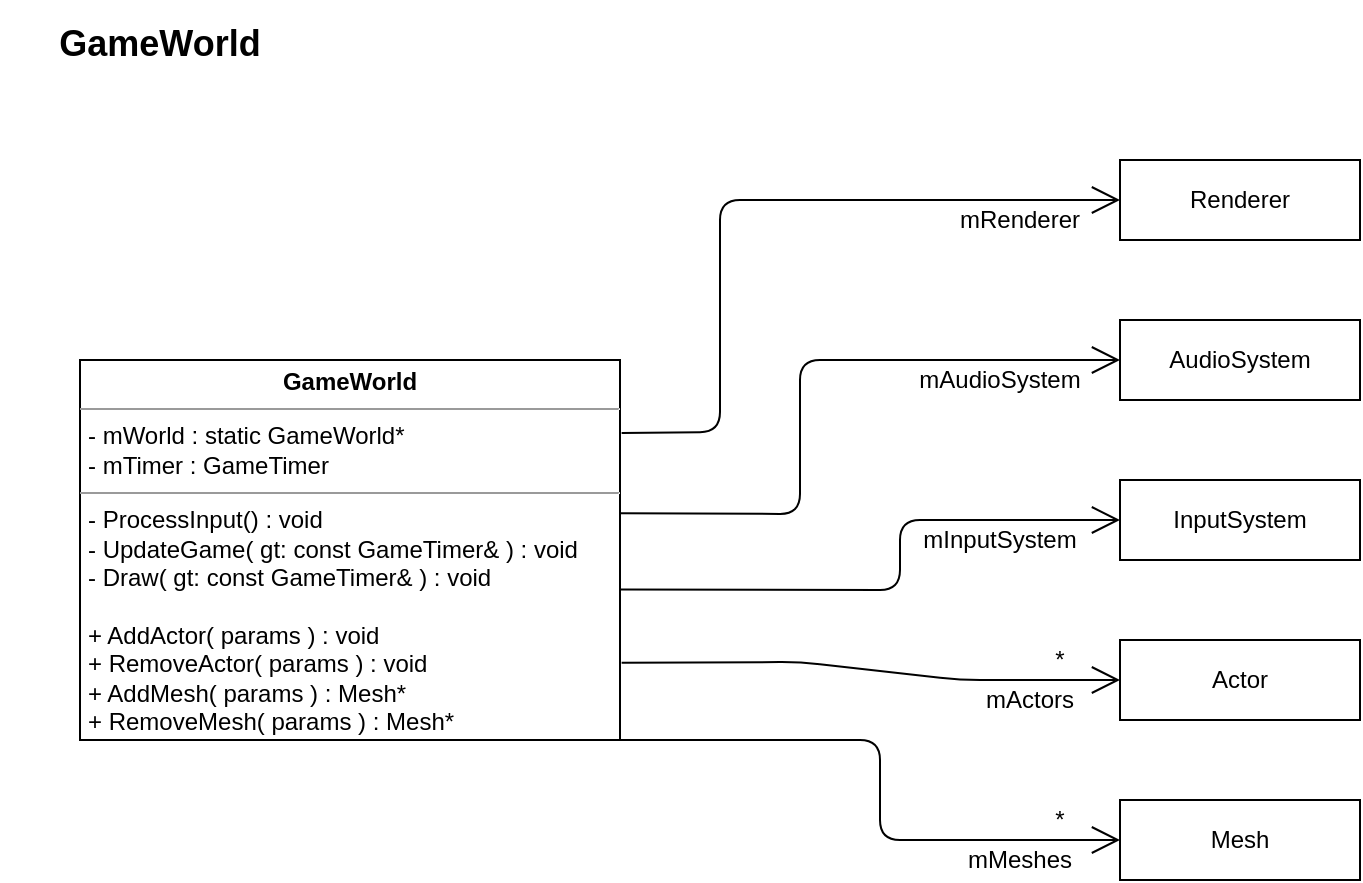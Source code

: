 <mxfile version="14.7.0" type="device" pages="5"><diagram id="CKHr4h331_640bHJNEr0" name="GameWorld"><mxGraphModel dx="780" dy="817" grid="1" gridSize="10" guides="1" tooltips="1" connect="1" arrows="1" fold="1" page="1" pageScale="1" pageWidth="850" pageHeight="1100" math="0" shadow="0"><root><mxCell id="0"/><mxCell id="1" parent="0"/><mxCell id="RrX0ySTPFKobPdN4jorK-1" value="&lt;p style=&quot;margin: 0px ; margin-top: 4px ; text-align: center&quot;&gt;&lt;b&gt;GameWorld&lt;/b&gt;&lt;/p&gt;&lt;hr size=&quot;1&quot;&gt;&lt;p style=&quot;margin: 0px ; margin-left: 4px&quot;&gt;- mWorld : static GameWorld*&lt;/p&gt;&lt;p style=&quot;margin: 0px ; margin-left: 4px&quot;&gt;- mTimer : GameTimer&lt;br&gt;&lt;/p&gt;&lt;hr size=&quot;1&quot;&gt;&lt;p style=&quot;margin: 0px ; margin-left: 4px&quot;&gt;- ProcessInput() : void&lt;/p&gt;&lt;p style=&quot;margin: 0px ; margin-left: 4px&quot;&gt;- UpdateGame( gt: const GameTimer&amp;amp; ) : void&lt;/p&gt;&lt;p style=&quot;margin: 0px ; margin-left: 4px&quot;&gt;- Draw( gt: const GameTimer&amp;amp; ) : void&lt;/p&gt;&lt;p style=&quot;margin: 0px ; margin-left: 4px&quot;&gt;&lt;br&gt;&lt;/p&gt;&lt;p style=&quot;margin: 0px ; margin-left: 4px&quot;&gt;+ AddActor( params ) : void&lt;/p&gt;&lt;p style=&quot;margin: 0px ; margin-left: 4px&quot;&gt;+ RemoveActor( params ) : void&lt;/p&gt;&lt;p style=&quot;margin: 0px ; margin-left: 4px&quot;&gt;+ AddMesh( params ) : Mesh*&lt;/p&gt;&lt;p style=&quot;margin: 0px ; margin-left: 4px&quot;&gt;+ RemoveMesh( params ) : Mesh*&lt;br&gt;&lt;/p&gt;" style="verticalAlign=top;align=left;overflow=fill;fontSize=12;fontFamily=Helvetica;html=1;" parent="1" vertex="1"><mxGeometry x="80" y="220" width="270" height="190" as="geometry"/></mxCell><mxCell id="RrX0ySTPFKobPdN4jorK-2" value="GameWorld" style="text;align=center;fontStyle=1;verticalAlign=middle;spacingLeft=3;spacingRight=3;strokeColor=none;rotatable=0;points=[[0,0.5],[1,0.5]];portConstraint=eastwest;fontSize=18;" parent="1" vertex="1"><mxGeometry x="40" y="40" width="160" height="40" as="geometry"/></mxCell><mxCell id="RrX0ySTPFKobPdN4jorK-8" value="Mesh" style="rounded=0;whiteSpace=wrap;html=1;align=center;" parent="1" vertex="1"><mxGeometry x="600" y="440" width="120" height="40" as="geometry"/></mxCell><mxCell id="RrX0ySTPFKobPdN4jorK-9" value="Actor" style="rounded=0;whiteSpace=wrap;html=1;align=center;" parent="1" vertex="1"><mxGeometry x="600" y="360" width="120" height="40" as="geometry"/></mxCell><mxCell id="RrX0ySTPFKobPdN4jorK-10" value="Renderer" style="rounded=0;whiteSpace=wrap;html=1;align=center;" parent="1" vertex="1"><mxGeometry x="600" y="120" width="120" height="40" as="geometry"/></mxCell><mxCell id="RrX0ySTPFKobPdN4jorK-11" value="AudioSystem" style="rounded=0;whiteSpace=wrap;html=1;align=center;" parent="1" vertex="1"><mxGeometry x="600" y="200" width="120" height="40" as="geometry"/></mxCell><mxCell id="RrX0ySTPFKobPdN4jorK-12" value="InputSystem" style="rounded=0;whiteSpace=wrap;html=1;align=center;" parent="1" vertex="1"><mxGeometry x="600" y="280" width="120" height="40" as="geometry"/></mxCell><mxCell id="RrX0ySTPFKobPdN4jorK-26" value="mActors" style="text;html=1;strokeColor=none;fillColor=none;align=center;verticalAlign=middle;whiteSpace=wrap;rounded=0;" parent="1" vertex="1"><mxGeometry x="530" y="380" width="50" height="20" as="geometry"/></mxCell><mxCell id="RrX0ySTPFKobPdN4jorK-27" value="*" style="text;html=1;strokeColor=none;fillColor=none;align=center;verticalAlign=middle;whiteSpace=wrap;rounded=0;" parent="1" vertex="1"><mxGeometry x="560" y="360" width="20" height="20" as="geometry"/></mxCell><mxCell id="RrX0ySTPFKobPdN4jorK-28" value="mMeshes" style="text;html=1;strokeColor=none;fillColor=none;align=center;verticalAlign=middle;whiteSpace=wrap;rounded=0;" parent="1" vertex="1"><mxGeometry x="520" y="460" width="60" height="20" as="geometry"/></mxCell><mxCell id="RrX0ySTPFKobPdN4jorK-29" value="*" style="text;html=1;strokeColor=none;fillColor=none;align=center;verticalAlign=middle;whiteSpace=wrap;rounded=0;" parent="1" vertex="1"><mxGeometry x="560" y="440" width="20" height="20" as="geometry"/></mxCell><mxCell id="-8z9Dnjt9pYQ0tJZ3l_--1" value="mRenderer" style="text;html=1;strokeColor=none;fillColor=none;align=center;verticalAlign=middle;whiteSpace=wrap;rounded=0;" parent="1" vertex="1"><mxGeometry x="510" y="140" width="80" height="20" as="geometry"/></mxCell><mxCell id="-8z9Dnjt9pYQ0tJZ3l_--2" value="mAudioSystem" style="text;html=1;strokeColor=none;fillColor=none;align=center;verticalAlign=middle;whiteSpace=wrap;rounded=0;" parent="1" vertex="1"><mxGeometry x="500" y="220" width="80" height="20" as="geometry"/></mxCell><mxCell id="-8z9Dnjt9pYQ0tJZ3l_--3" value="mInputSystem" style="text;html=1;strokeColor=none;fillColor=none;align=center;verticalAlign=middle;whiteSpace=wrap;rounded=0;" parent="1" vertex="1"><mxGeometry x="500" y="300" width="80" height="20" as="geometry"/></mxCell><mxCell id="HQpiPx6bdYhJV4NB9wXL-1" value="" style="endArrow=open;endFill=1;endSize=12;html=1;entryX=0;entryY=0.5;entryDx=0;entryDy=0;exitX=1.003;exitY=0.192;exitDx=0;exitDy=0;exitPerimeter=0;" parent="1" source="RrX0ySTPFKobPdN4jorK-1" target="RrX0ySTPFKobPdN4jorK-10" edge="1"><mxGeometry width="160" relative="1" as="geometry"><mxPoint x="400" y="260" as="sourcePoint"/><mxPoint x="560" y="260" as="targetPoint"/><Array as="points"><mxPoint x="400" y="256"/><mxPoint x="400" y="140"/></Array></mxGeometry></mxCell><mxCell id="HQpiPx6bdYhJV4NB9wXL-2" value="" style="endArrow=open;endFill=1;endSize=12;html=1;entryX=0;entryY=0.5;entryDx=0;entryDy=0;exitX=1;exitY=0.403;exitDx=0;exitDy=0;exitPerimeter=0;" parent="1" source="RrX0ySTPFKobPdN4jorK-1" target="RrX0ySTPFKobPdN4jorK-11" edge="1"><mxGeometry width="160" relative="1" as="geometry"><mxPoint x="380" y="270" as="sourcePoint"/><mxPoint x="540" y="270" as="targetPoint"/><Array as="points"><mxPoint x="440" y="297"/><mxPoint x="440" y="220"/></Array></mxGeometry></mxCell><mxCell id="HQpiPx6bdYhJV4NB9wXL-3" value="" style="endArrow=open;endFill=1;endSize=12;html=1;entryX=0;entryY=0.5;entryDx=0;entryDy=0;exitX=1;exitY=0.604;exitDx=0;exitDy=0;exitPerimeter=0;" parent="1" source="RrX0ySTPFKobPdN4jorK-1" target="RrX0ySTPFKobPdN4jorK-12" edge="1"><mxGeometry width="160" relative="1" as="geometry"><mxPoint x="340" y="340.0" as="sourcePoint"/><mxPoint x="500" y="340.0" as="targetPoint"/><Array as="points"><mxPoint x="490" y="335"/><mxPoint x="490" y="300"/></Array></mxGeometry></mxCell><mxCell id="HQpiPx6bdYhJV4NB9wXL-4" value="" style="endArrow=open;endFill=1;endSize=12;html=1;entryX=0;entryY=0.5;entryDx=0;entryDy=0;exitX=1.003;exitY=0.797;exitDx=0;exitDy=0;exitPerimeter=0;" parent="1" source="RrX0ySTPFKobPdN4jorK-1" target="RrX0ySTPFKobPdN4jorK-9" edge="1"><mxGeometry width="160" relative="1" as="geometry"><mxPoint x="380" y="360.0" as="sourcePoint"/><mxPoint x="540" y="360.0" as="targetPoint"/><Array as="points"><mxPoint x="440" y="371"/><mxPoint x="520" y="380"/></Array></mxGeometry></mxCell><mxCell id="HQpiPx6bdYhJV4NB9wXL-5" value="" style="endArrow=open;endFill=1;endSize=12;html=1;entryX=0;entryY=0.5;entryDx=0;entryDy=0;exitX=1;exitY=1;exitDx=0;exitDy=0;" parent="1" source="RrX0ySTPFKobPdN4jorK-1" target="RrX0ySTPFKobPdN4jorK-8" edge="1"><mxGeometry width="160" relative="1" as="geometry"><mxPoint x="390" y="420.0" as="sourcePoint"/><mxPoint x="550" y="420.0" as="targetPoint"/><Array as="points"><mxPoint x="480" y="410"/><mxPoint x="480" y="460"/></Array></mxGeometry></mxCell></root></mxGraphModel></diagram><diagram id="2l6LChlYjrjO2xxVknz7" name="Renderer"><mxGraphModel dx="784" dy="785" grid="1" gridSize="10" guides="1" tooltips="1" connect="1" arrows="1" fold="1" page="1" pageScale="1" pageWidth="850" pageHeight="1100" math="0" shadow="0"><root><mxCell id="1uOzfha9Q97ME9ke8bye-0"/><mxCell id="1uOzfha9Q97ME9ke8bye-1" parent="1uOzfha9Q97ME9ke8bye-0"/><mxCell id="1uOzfha9Q97ME9ke8bye-2" value="Renderer" style="text;align=center;fontStyle=1;verticalAlign=middle;spacingLeft=3;spacingRight=3;strokeColor=none;rotatable=0;points=[[0,0.5],[1,0.5]];portConstraint=eastwest;fontSize=18;" parent="1uOzfha9Q97ME9ke8bye-1" vertex="1"><mxGeometry x="40" y="40" width="160" height="40" as="geometry"/></mxCell><mxCell id="KJ__c37vuN0B5AkCMz2j-4" value="&lt;p style=&quot;margin: 0px ; margin-top: 4px ; text-align: center&quot;&gt;&lt;b&gt;Renderer&lt;/b&gt;&lt;/p&gt;&lt;hr size=&quot;1&quot;&gt;&lt;p style=&quot;margin: 0px ; margin-left: 4px&quot;&gt;- mCurrFameResourceIndex : int&lt;/p&gt;&lt;hr size=&quot;1&quot;&gt;&lt;div&gt;+ AddGeometry( params ) : void&lt;/div&gt;&lt;div&gt;+ AddRenderItem( params ) : void&lt;br&gt;&lt;/div&gt;&lt;div&gt;+ AddMaterials ( params ) : void&lt;br&gt;&lt;/div&gt;&lt;p style=&quot;margin: 0px ; margin-left: 4px&quot;&gt;&lt;br&gt;&lt;/p&gt;" style="verticalAlign=top;align=left;overflow=fill;fontSize=12;fontFamily=Helvetica;html=1;" parent="1uOzfha9Q97ME9ke8bye-1" vertex="1"><mxGeometry x="140" y="520" width="200" height="119" as="geometry"/></mxCell><mxCell id="DpL5Vh4bAtlHZ1aTgsNW-1" value="&lt;p style=&quot;margin: 0px ; margin-top: 4px ; text-align: center&quot;&gt;&lt;b&gt;LowRenderer&lt;/b&gt;&lt;/p&gt;&lt;hr size=&quot;1&quot;&gt;# SwapChainBufferCount : static const int&lt;br&gt;&lt;hr size=&quot;1&quot;&gt;&lt;p style=&quot;margin: 0px ; margin-left: 4px&quot;&gt;# Initialize( Params ) : boolean&lt;/p&gt;&lt;p style=&quot;margin: 0px ; margin-left: 4px&quot;&gt;# Update( gt : const GameTimer&amp;amp; ) : void&lt;/p&gt;&lt;p style=&quot;margin: 0px ; margin-left: 4px&quot;&gt;# Draw (gt : const GameTimer&amp;amp; ) : void&lt;/p&gt;&lt;p style=&quot;margin: 0px ; margin-left: 4px&quot;&gt;&lt;br&gt;&lt;/p&gt;&lt;p style=&quot;margin: 0px ; margin-left: 4px&quot;&gt;# GetDevice() : ID3D12Device*&lt;/p&gt;&lt;p style=&quot;margin: 0px ; margin-left: 4px&quot;&gt;# GetCommandList() : ID3D12GraphicsCommandList*&lt;br&gt;&lt;/p&gt;" style="verticalAlign=top;align=left;overflow=fill;fontSize=12;fontFamily=Helvetica;html=1;" parent="1uOzfha9Q97ME9ke8bye-1" vertex="1"><mxGeometry x="80" y="120" width="320" height="160" as="geometry"/></mxCell><mxCell id="YEobbWlzkQ1c1QwzIpSD-1" value="" style="endArrow=block;endFill=1;html=1;edgeStyle=orthogonalEdgeStyle;align=left;verticalAlign=top;exitX=0.51;exitY=-0.004;exitDx=0;exitDy=0;entryX=0.509;entryY=1.002;entryDx=0;entryDy=0;entryPerimeter=0;exitPerimeter=0;" parent="1uOzfha9Q97ME9ke8bye-1" source="KJ__c37vuN0B5AkCMz2j-4" target="DpL5Vh4bAtlHZ1aTgsNW-1" edge="1"><mxGeometry x="-0.763" relative="1" as="geometry"><mxPoint x="200" y="250" as="sourcePoint"/><mxPoint x="220" y="284" as="targetPoint"/><mxPoint as="offset"/></mxGeometry></mxCell><mxCell id="YEobbWlzkQ1c1QwzIpSD-4" value="IDXGISwapChain" style="rounded=0;whiteSpace=wrap;html=1;align=center;" parent="1uOzfha9Q97ME9ke8bye-1" vertex="1"><mxGeometry x="680" y="200" width="120" height="40" as="geometry"/></mxCell><mxCell id="YEobbWlzkQ1c1QwzIpSD-5" value="ID3D12Device" style="rounded=0;whiteSpace=wrap;html=1;align=center;" parent="1uOzfha9Q97ME9ke8bye-1" vertex="1"><mxGeometry x="680" y="120" width="120" height="40" as="geometry"/></mxCell><mxCell id="YEobbWlzkQ1c1QwzIpSD-6" value="ID3D12CommandQueue" style="rounded=0;whiteSpace=wrap;html=1;align=center;" parent="1uOzfha9Q97ME9ke8bye-1" vertex="1"><mxGeometry x="640" y="280" width="160" height="40" as="geometry"/></mxCell><mxCell id="YEobbWlzkQ1c1QwzIpSD-7" value="ID3D12GraphicsCommandList" style="rounded=0;whiteSpace=wrap;html=1;align=center;" parent="1uOzfha9Q97ME9ke8bye-1" vertex="1"><mxGeometry x="600" y="360" width="200" height="40" as="geometry"/></mxCell><mxCell id="YEobbWlzkQ1c1QwzIpSD-9" value="1" style="endArrow=open;html=1;endSize=12;startArrow=diamondThin;startSize=14;startFill=1;edgeStyle=orthogonalEdgeStyle;align=left;verticalAlign=bottom;exitX=1;exitY=0.25;exitDx=0;exitDy=0;entryX=0;entryY=0.5;entryDx=0;entryDy=0;" parent="1uOzfha9Q97ME9ke8bye-1" source="DpL5Vh4bAtlHZ1aTgsNW-1" target="YEobbWlzkQ1c1QwzIpSD-5" edge="1"><mxGeometry x="-1" y="3" relative="1" as="geometry"><mxPoint x="440" y="190" as="sourcePoint"/><mxPoint x="600" y="190" as="targetPoint"/></mxGeometry></mxCell><mxCell id="YEobbWlzkQ1c1QwzIpSD-10" value="1" style="endArrow=open;html=1;endSize=12;startArrow=diamondThin;startSize=14;startFill=1;edgeStyle=orthogonalEdgeStyle;align=left;verticalAlign=bottom;exitX=1;exitY=0.5;exitDx=0;exitDy=0;entryX=0;entryY=0.5;entryDx=0;entryDy=0;" parent="1uOzfha9Q97ME9ke8bye-1" source="DpL5Vh4bAtlHZ1aTgsNW-1" target="YEobbWlzkQ1c1QwzIpSD-4" edge="1"><mxGeometry x="-1" y="3" relative="1" as="geometry"><mxPoint x="410" y="229.5" as="sourcePoint"/><mxPoint x="570" y="229.5" as="targetPoint"/></mxGeometry></mxCell><mxCell id="YEobbWlzkQ1c1QwzIpSD-11" value="1" style="endArrow=open;html=1;endSize=12;startArrow=diamondThin;startSize=14;startFill=1;edgeStyle=orthogonalEdgeStyle;align=left;verticalAlign=bottom;entryX=0;entryY=0.5;entryDx=0;entryDy=0;exitX=1;exitY=0.75;exitDx=0;exitDy=0;" parent="1uOzfha9Q97ME9ke8bye-1" source="DpL5Vh4bAtlHZ1aTgsNW-1" target="YEobbWlzkQ1c1QwzIpSD-6" edge="1"><mxGeometry x="-1" y="3" relative="1" as="geometry"><mxPoint x="402" y="250" as="sourcePoint"/><mxPoint x="490" y="260" as="targetPoint"/><Array as="points"><mxPoint x="500" y="240"/><mxPoint x="500" y="300"/></Array></mxGeometry></mxCell><mxCell id="YEobbWlzkQ1c1QwzIpSD-12" value="1" style="endArrow=open;html=1;endSize=12;startArrow=diamondThin;startSize=14;startFill=1;edgeStyle=orthogonalEdgeStyle;align=left;verticalAlign=bottom;entryX=0;entryY=0.5;entryDx=0;entryDy=0;exitX=1;exitY=1;exitDx=0;exitDy=0;" parent="1uOzfha9Q97ME9ke8bye-1" source="DpL5Vh4bAtlHZ1aTgsNW-1" target="YEobbWlzkQ1c1QwzIpSD-7" edge="1"><mxGeometry x="-1" y="3" relative="1" as="geometry"><mxPoint x="401" y="287" as="sourcePoint"/><mxPoint x="490" y="260" as="targetPoint"/><Array as="points"><mxPoint x="470" y="280"/><mxPoint x="470" y="380"/></Array></mxGeometry></mxCell><mxCell id="YEobbWlzkQ1c1QwzIpSD-13" value="md3dDevice" style="text;html=1;strokeColor=none;fillColor=none;align=center;verticalAlign=middle;whiteSpace=wrap;rounded=0;" parent="1uOzfha9Q97ME9ke8bye-1" vertex="1"><mxGeometry x="580" y="140" width="80" height="20" as="geometry"/></mxCell><mxCell id="YEobbWlzkQ1c1QwzIpSD-14" value="mSwapChain" style="text;html=1;strokeColor=none;fillColor=none;align=center;verticalAlign=middle;whiteSpace=wrap;rounded=0;" parent="1uOzfha9Q97ME9ke8bye-1" vertex="1"><mxGeometry x="580" y="220" width="80" height="20" as="geometry"/></mxCell><mxCell id="YEobbWlzkQ1c1QwzIpSD-15" value="mCommandQueue" style="text;html=1;strokeColor=none;fillColor=none;align=center;verticalAlign=middle;whiteSpace=wrap;rounded=0;" parent="1uOzfha9Q97ME9ke8bye-1" vertex="1"><mxGeometry x="510" y="300" width="110" height="20" as="geometry"/></mxCell><mxCell id="YEobbWlzkQ1c1QwzIpSD-16" value="mCommandList" style="text;html=1;strokeColor=none;fillColor=none;align=center;verticalAlign=middle;whiteSpace=wrap;rounded=0;" parent="1uOzfha9Q97ME9ke8bye-1" vertex="1"><mxGeometry x="470" y="380" width="110" height="20" as="geometry"/></mxCell><mxCell id="YEobbWlzkQ1c1QwzIpSD-17" value="FramceResource" style="rounded=0;whiteSpace=wrap;html=1;align=center;" parent="1uOzfha9Q97ME9ke8bye-1" vertex="1"><mxGeometry x="680" y="520" width="120" height="40" as="geometry"/></mxCell><mxCell id="6t0aqzkKdEaOvxujOO-_-2" value="&lt;div&gt;MeshGeometry&lt;/div&gt;" style="rounded=0;whiteSpace=wrap;html=1;align=center;" parent="1uOzfha9Q97ME9ke8bye-1" vertex="1"><mxGeometry x="680" y="599" width="120" height="40" as="geometry"/></mxCell><mxCell id="6t0aqzkKdEaOvxujOO-_-3" value="Texture" style="rounded=0;whiteSpace=wrap;html=1;align=center;" parent="1uOzfha9Q97ME9ke8bye-1" vertex="1"><mxGeometry x="680" y="680" width="120" height="40" as="geometry"/></mxCell><mxCell id="6t0aqzkKdEaOvxujOO-_-5" value="RenderItem" style="rounded=0;whiteSpace=wrap;html=1;align=center;" parent="1uOzfha9Q97ME9ke8bye-1" vertex="1"><mxGeometry x="680" y="760" width="120" height="40" as="geometry"/></mxCell><mxCell id="6t0aqzkKdEaOvxujOO-_-6" value="" style="endArrow=open;endFill=1;endSize=12;html=1;entryX=0;entryY=0.5;entryDx=0;entryDy=0;exitX=1;exitY=0.25;exitDx=0;exitDy=0;" parent="1uOzfha9Q97ME9ke8bye-1" source="KJ__c37vuN0B5AkCMz2j-4" target="YEobbWlzkQ1c1QwzIpSD-17" edge="1"><mxGeometry width="160" relative="1" as="geometry"><mxPoint x="400" y="550" as="sourcePoint"/><mxPoint x="580" y="549" as="targetPoint"/><Array as="points"><mxPoint x="520" y="550"/><mxPoint x="520" y="540"/></Array></mxGeometry></mxCell><mxCell id="6t0aqzkKdEaOvxujOO-_-7" value="" style="endArrow=open;endFill=1;endSize=12;html=1;entryX=0;entryY=0.5;entryDx=0;entryDy=0;exitX=1;exitY=0.5;exitDx=0;exitDy=0;" parent="1uOzfha9Q97ME9ke8bye-1" source="KJ__c37vuN0B5AkCMz2j-4" target="6t0aqzkKdEaOvxujOO-_-2" edge="1"><mxGeometry width="160" relative="1" as="geometry"><mxPoint x="470" y="618.66" as="sourcePoint"/><mxPoint x="630" y="618.66" as="targetPoint"/><Array as="points"><mxPoint x="520" y="580"/><mxPoint x="520" y="619"/></Array></mxGeometry></mxCell><mxCell id="6t0aqzkKdEaOvxujOO-_-8" value="" style="endArrow=open;endFill=1;endSize=12;html=1;entryX=0;entryY=0.5;entryDx=0;entryDy=0;exitX=1;exitY=0.75;exitDx=0;exitDy=0;" parent="1uOzfha9Q97ME9ke8bye-1" source="KJ__c37vuN0B5AkCMz2j-4" target="6t0aqzkKdEaOvxujOO-_-3" edge="1"><mxGeometry width="160" relative="1" as="geometry"><mxPoint x="420.0" y="730.0" as="sourcePoint"/><mxPoint x="580" y="730.0" as="targetPoint"/><Array as="points"><mxPoint x="490" y="609"/><mxPoint x="490" y="700"/></Array></mxGeometry></mxCell><mxCell id="6t0aqzkKdEaOvxujOO-_-9" value="" style="endArrow=open;endFill=1;endSize=12;html=1;entryX=0;entryY=0.5;entryDx=0;entryDy=0;exitX=1;exitY=1;exitDx=0;exitDy=0;" parent="1uOzfha9Q97ME9ke8bye-1" source="KJ__c37vuN0B5AkCMz2j-4" target="6t0aqzkKdEaOvxujOO-_-5" edge="1"><mxGeometry width="160" relative="1" as="geometry"><mxPoint x="430.0" y="770.0" as="sourcePoint"/><mxPoint x="590" y="770.0" as="targetPoint"/><Array as="points"><mxPoint x="460" y="639"/><mxPoint x="460" y="780"/></Array></mxGeometry></mxCell><mxCell id="6t0aqzkKdEaOvxujOO-_-10" value="mFrameResources" style="text;html=1;strokeColor=none;fillColor=none;align=center;verticalAlign=middle;whiteSpace=wrap;rounded=0;" parent="1uOzfha9Q97ME9ke8bye-1" vertex="1"><mxGeometry x="560" y="540" width="120" height="20" as="geometry"/></mxCell><mxCell id="6t0aqzkKdEaOvxujOO-_-11" value="mGeometries" style="text;html=1;strokeColor=none;fillColor=none;align=center;verticalAlign=middle;whiteSpace=wrap;rounded=0;" parent="1uOzfha9Q97ME9ke8bye-1" vertex="1"><mxGeometry x="575" y="619" width="90" height="20" as="geometry"/></mxCell><mxCell id="6t0aqzkKdEaOvxujOO-_-12" value="mTextures" style="text;html=1;strokeColor=none;fillColor=none;align=center;verticalAlign=middle;whiteSpace=wrap;rounded=0;" parent="1uOzfha9Q97ME9ke8bye-1" vertex="1"><mxGeometry x="585" y="700" width="80" height="20" as="geometry"/></mxCell><mxCell id="6t0aqzkKdEaOvxujOO-_-13" value="mAllRitems" style="text;html=1;strokeColor=none;fillColor=none;align=center;verticalAlign=middle;whiteSpace=wrap;rounded=0;" parent="1uOzfha9Q97ME9ke8bye-1" vertex="1"><mxGeometry x="582.5" y="780" width="75" height="20" as="geometry"/></mxCell><mxCell id="6t0aqzkKdEaOvxujOO-_-14" value="*" style="text;html=1;strokeColor=none;fillColor=none;align=center;verticalAlign=middle;whiteSpace=wrap;rounded=0;" parent="1uOzfha9Q97ME9ke8bye-1" vertex="1"><mxGeometry x="650" y="599" width="10" height="20" as="geometry"/></mxCell><mxCell id="6t0aqzkKdEaOvxujOO-_-15" value="*" style="text;html=1;strokeColor=none;fillColor=none;align=center;verticalAlign=middle;whiteSpace=wrap;rounded=0;" parent="1uOzfha9Q97ME9ke8bye-1" vertex="1"><mxGeometry x="647.5" y="680" width="10" height="20" as="geometry"/></mxCell><mxCell id="6t0aqzkKdEaOvxujOO-_-16" value="*" style="text;html=1;strokeColor=none;fillColor=none;align=center;verticalAlign=middle;whiteSpace=wrap;rounded=0;" parent="1uOzfha9Q97ME9ke8bye-1" vertex="1"><mxGeometry x="647.5" y="760" width="10" height="20" as="geometry"/></mxCell><mxCell id="6t0aqzkKdEaOvxujOO-_-17" value="3" style="text;html=1;strokeColor=none;fillColor=none;align=center;verticalAlign=middle;whiteSpace=wrap;rounded=0;" parent="1uOzfha9Q97ME9ke8bye-1" vertex="1"><mxGeometry x="650" y="520" width="10" height="20" as="geometry"/></mxCell></root></mxGraphModel></diagram><diagram id="Ac0kGVRzbiq1nLuWe-y6" name="FbxImporter"><mxGraphModel dx="784" dy="785" grid="1" gridSize="10" guides="1" tooltips="1" connect="1" arrows="1" fold="1" page="1" pageScale="1" pageWidth="850" pageHeight="1100" math="0" shadow="0"><root><mxCell id="3Wm6vaxnvz2wRJIICLly-0"/><mxCell id="3Wm6vaxnvz2wRJIICLly-1" parent="3Wm6vaxnvz2wRJIICLly-0"/><mxCell id="3Wm6vaxnvz2wRJIICLly-3" value="FbxImporter" style="text;align=center;fontStyle=1;verticalAlign=middle;spacingLeft=3;spacingRight=3;strokeColor=none;rotatable=0;points=[[0,0.5],[1,0.5]];portConstraint=eastwest;fontSize=18;" parent="3Wm6vaxnvz2wRJIICLly-1" vertex="1"><mxGeometry x="40" y="40" width="160" height="40" as="geometry"/></mxCell><mxCell id="0JPqSfhoRuDvwVm4j9ky-0" value="&lt;p style=&quot;margin: 0px ; margin-top: 4px ; text-align: center&quot;&gt;&lt;b&gt;FbxImporter&lt;/b&gt;&lt;/p&gt;&lt;hr size=&quot;1&quot;&gt;&lt;p style=&quot;margin: 0px ; margin-left: 4px&quot;&gt;+ LoadFile( string filename ) : bool&lt;/p&gt;&lt;p style=&quot;margin: 0px ; margin-left: 4px&quot;&gt;+ GetVertices() : vector&amp;lt;DxFbxVertex&amp;gt;&lt;br&gt;&lt;/p&gt;&lt;p style=&quot;margin: 0px ; margin-left: 4px&quot;&gt;+ GetIndices() : vector&amp;lt;unsigned int&amp;gt;&lt;br&gt;&lt;/p&gt;&lt;p style=&quot;margin: 0px ; margin-left: 4px&quot;&gt;+ GetMaterials() : unordered_map&amp;lt;string, DxFbxMaterial&amp;gt;&lt;/p&gt;&lt;p style=&quot;margin: 0px ; margin-left: 4px&quot;&gt;+ GetSkeleton() : DxFbxSkeleton&lt;br&gt;&lt;/p&gt;&lt;p style=&quot;margin: 0px ; margin-left: 4px&quot;&gt;+ GetAnimations() : unordered_map&amp;lt;string, DxFbxAnimation&amp;gt;&lt;/p&gt;" style="verticalAlign=top;align=left;overflow=fill;fontSize=12;fontFamily=Helvetica;html=1;" parent="3Wm6vaxnvz2wRJIICLly-1" vertex="1"><mxGeometry x="40" y="340" width="350" height="130" as="geometry"/></mxCell><mxCell id="Dcuab11Q0_UiqxrJ-7WQ-26" value="&lt;p style=&quot;margin: 0px ; margin-top: 4px ; text-align: center&quot;&gt;DxFbxAnimation&lt;/p&gt;&lt;hr size=&quot;1&quot;&gt;+ GetNumFrames() : size_t&lt;br&gt;&lt;p style=&quot;margin: 0px ; margin-left: 4px&quot;&gt;+ GetDuration() : float&lt;br&gt;+ GetFrameDuration() float&lt;br&gt;+ GetCurves() : unordered_map&amp;lt;UINT, vector&amp;lt;XMFLOAT4x4&amp;gt;&amp;gt;&amp;amp;&lt;/p&gt;&lt;div&gt;&lt;br&gt;&lt;br&gt;&lt;/div&gt;" style="verticalAlign=top;align=left;overflow=fill;fontSize=12;fontFamily=Helvetica;html=1;" parent="3Wm6vaxnvz2wRJIICLly-1" vertex="1"><mxGeometry x="545" y="540" width="360" height="110" as="geometry"/></mxCell><mxCell id="Dcuab11Q0_UiqxrJ-7WQ-28" value="&lt;p style=&quot;margin: 0px ; margin-top: 4px ; text-align: center&quot;&gt;&lt;b&gt;DxFbxSkeleton&lt;/b&gt;&lt;/p&gt;&lt;hr size=&quot;1&quot;&gt;&lt;div&gt;+ GetBones() : vector&amp;lt;DxFbxBone&amp;gt;&amp;amp;&lt;/div&gt;&lt;div&gt;+ GetNumBones() : size_t&lt;br&gt;&lt;/div&gt;" style="verticalAlign=top;align=left;overflow=fill;fontSize=12;fontFamily=Helvetica;html=1;" parent="3Wm6vaxnvz2wRJIICLly-1" vertex="1"><mxGeometry x="695" y="440" width="210" height="70" as="geometry"/></mxCell><mxCell id="Dcuab11Q0_UiqxrJ-7WQ-29" value="&lt;p style=&quot;margin: 0px ; margin-top: 4px ; text-align: center&quot;&gt;&lt;b&gt;DxFbxBone&lt;/b&gt;&lt;/p&gt;&lt;hr size=&quot;1&quot;&gt;&lt;p style=&quot;margin: 0px ; margin-left: 4px&quot;&gt;+ Name : string&lt;/p&gt;&lt;p style=&quot;margin: 0px ; margin-left: 4px&quot;&gt;+ ParentIndex : int&lt;/p&gt;&lt;p style=&quot;margin: 0px ; margin-left: 4px&quot;&gt;+ BindPose : XMFLOAT4X4&lt;/p&gt;&lt;p style=&quot;margin: 0px ; margin-left: 4px&quot;&gt;+ FbxBindPose : FbxAMatrix&lt;br&gt;&lt;/p&gt;" style="verticalAlign=top;align=left;overflow=fill;fontSize=12;fontFamily=Helvetica;html=1;" parent="3Wm6vaxnvz2wRJIICLly-1" vertex="1"><mxGeometry x="1120" y="427.5" width="180" height="95" as="geometry"/></mxCell><mxCell id="Dcuab11Q0_UiqxrJ-7WQ-30" value="&lt;p style=&quot;margin: 0px ; margin-top: 4px ; text-align: center&quot;&gt;&lt;b&gt;DxFbxMaterial&lt;/b&gt;&lt;/p&gt;&lt;hr size=&quot;1&quot;&gt;&lt;p style=&quot;margin: 0px ; margin-left: 4px&quot;&gt;+ MaterialName : string&lt;/p&gt;&lt;p style=&quot;margin: 0px ; margin-left: 4px&quot;&gt;+ *MapFileName : string&lt;/p&gt;&lt;p style=&quot;margin: 0px ; margin-left: 4px&quot;&gt;+ MatTransform : XMFLOAT4X4&lt;/p&gt;&lt;p style=&quot;margin: 0px ; margin-left: 4px&quot;&gt;+ DiffuseAlbedo : XMFLOAT4&lt;/p&gt;&lt;p style=&quot;margin: 0px ; margin-left: 4px&quot;&gt;+ FresnelR0 : XMFLOAT3&lt;/p&gt;&lt;p style=&quot;margin: 0px ; margin-left: 4px&quot;&gt;+ Roughness : float&lt;/p&gt;" style="verticalAlign=top;align=left;overflow=fill;fontSize=12;fontFamily=Helvetica;html=1;" parent="3Wm6vaxnvz2wRJIICLly-1" vertex="1"><mxGeometry x="695" y="280" width="210" height="130" as="geometry"/></mxCell><mxCell id="Dcuab11Q0_UiqxrJ-7WQ-31" value="&lt;p style=&quot;margin: 0px ; margin-top: 4px ; text-align: center&quot;&gt;&lt;b&gt;DxFbxVertex&lt;/b&gt;&lt;/p&gt;&lt;hr size=&quot;1&quot;&gt;&lt;p style=&quot;margin: 0px ; margin-left: 4px&quot;&gt;+ Pos : XMFLOAT3&lt;/p&gt;&lt;p style=&quot;margin: 0px ; margin-left: 4px&quot;&gt;+ Normal : XMFLOAT3&lt;/p&gt;&lt;p style=&quot;margin: 0px ; margin-left: 4px&quot;&gt;+ TexC : XMFLOAT2&lt;/p&gt;&lt;p style=&quot;margin: 0px ; margin-left: 4px&quot;&gt;+ TangentU : XMFLOAT3&lt;/p&gt;&lt;p style=&quot;margin: 0px ; margin-left: 4px&quot;&gt;+ BoneWeights : float[8]&lt;/p&gt;&lt;p style=&quot;margin: 0px ; margin-left: 4px&quot;&gt;+ BoneIndices : int[8]&lt;br&gt;&lt;/p&gt;" style="verticalAlign=top;align=left;overflow=fill;fontSize=12;fontFamily=Helvetica;html=1;" parent="3Wm6vaxnvz2wRJIICLly-1" vertex="1"><mxGeometry x="695" y="120" width="210" height="130" as="geometry"/></mxCell><mxCell id="Dcuab11Q0_UiqxrJ-7WQ-32" value="FbxCluster" style="html=1;align=center;" parent="3Wm6vaxnvz2wRJIICLly-1" vertex="1"><mxGeometry x="795" y="680" width="110" height="40" as="geometry"/></mxCell><mxCell id="Dcuab11Q0_UiqxrJ-7WQ-33" value="" style="endArrow=open;endFill=1;endSize=12;html=1;entryX=0;entryY=0.5;entryDx=0;entryDy=0;exitX=0.997;exitY=0.203;exitDx=0;exitDy=0;exitPerimeter=0;" parent="3Wm6vaxnvz2wRJIICLly-1" source="0JPqSfhoRuDvwVm4j9ky-0" target="Dcuab11Q0_UiqxrJ-7WQ-31" edge="1"><mxGeometry width="160" relative="1" as="geometry"><mxPoint x="340" y="400" as="sourcePoint"/><mxPoint x="500" y="400" as="targetPoint"/><Array as="points"><mxPoint x="410" y="366"/><mxPoint x="410" y="185"/></Array></mxGeometry></mxCell><mxCell id="Dcuab11Q0_UiqxrJ-7WQ-34" value="" style="endArrow=open;endFill=1;endSize=12;html=1;entryX=0;entryY=0.5;entryDx=0;entryDy=0;exitX=1.003;exitY=0.397;exitDx=0;exitDy=0;exitPerimeter=0;" parent="3Wm6vaxnvz2wRJIICLly-1" source="0JPqSfhoRuDvwVm4j9ky-0" target="Dcuab11Q0_UiqxrJ-7WQ-30" edge="1"><mxGeometry width="160" relative="1" as="geometry"><mxPoint x="403.85" y="376" as="sourcePoint"/><mxPoint x="530" y="195" as="targetPoint"/><Array as="points"><mxPoint x="420" y="392"/><mxPoint x="420" y="345"/></Array></mxGeometry></mxCell><mxCell id="Dcuab11Q0_UiqxrJ-7WQ-35" value="" style="endArrow=open;endFill=1;endSize=12;html=1;entryX=0;entryY=0.5;entryDx=0;entryDy=0;exitX=1.004;exitY=0.601;exitDx=0;exitDy=0;exitPerimeter=0;" parent="3Wm6vaxnvz2wRJIICLly-1" source="0JPqSfhoRuDvwVm4j9ky-0" target="Dcuab11Q0_UiqxrJ-7WQ-28" edge="1"><mxGeometry width="160" relative="1" as="geometry"><mxPoint x="380" y="510" as="sourcePoint"/><mxPoint x="488.15" y="480" as="targetPoint"/><Array as="points"><mxPoint x="420" y="418"/><mxPoint x="420" y="475"/></Array></mxGeometry></mxCell><mxCell id="Dcuab11Q0_UiqxrJ-7WQ-36" value="" style="endArrow=open;endFill=1;endSize=12;html=1;entryX=0;entryY=0.5;entryDx=0;entryDy=0;exitX=1.001;exitY=0.795;exitDx=0;exitDy=0;exitPerimeter=0;" parent="3Wm6vaxnvz2wRJIICLly-1" source="0JPqSfhoRuDvwVm4j9ky-0" target="Dcuab11Q0_UiqxrJ-7WQ-26" edge="1"><mxGeometry width="160" relative="1" as="geometry"><mxPoint x="350" y="565" as="sourcePoint"/><mxPoint x="490" y="530" as="targetPoint"/><Array as="points"><mxPoint x="410" y="443"/><mxPoint x="410" y="595"/></Array></mxGeometry></mxCell><mxCell id="Dcuab11Q0_UiqxrJ-7WQ-37" value="" style="endArrow=open;endFill=1;endSize=12;html=1;entryX=0;entryY=0.5;entryDx=0;entryDy=0;exitX=1;exitY=1;exitDx=0;exitDy=0;" parent="3Wm6vaxnvz2wRJIICLly-1" source="0JPqSfhoRuDvwVm4j9ky-0" target="Dcuab11Q0_UiqxrJ-7WQ-32" edge="1"><mxGeometry width="160" relative="1" as="geometry"><mxPoint x="400" y="530" as="sourcePoint"/><mxPoint x="540" y="495" as="targetPoint"/><Array as="points"><mxPoint x="400" y="470"/><mxPoint x="400" y="700"/></Array></mxGeometry></mxCell><mxCell id="Dcuab11Q0_UiqxrJ-7WQ-38" value="mVertices" style="text;html=1;align=center;verticalAlign=middle;resizable=0;points=[];autosize=1;strokeColor=none;" parent="3Wm6vaxnvz2wRJIICLly-1" vertex="1"><mxGeometry x="610" y="190" width="70" height="20" as="geometry"/></mxCell><mxCell id="Dcuab11Q0_UiqxrJ-7WQ-39" value="*" style="text;html=1;align=center;verticalAlign=middle;resizable=0;points=[];autosize=1;strokeColor=none;" parent="3Wm6vaxnvz2wRJIICLly-1" vertex="1"><mxGeometry x="655" y="160" width="20" height="20" as="geometry"/></mxCell><mxCell id="Dcuab11Q0_UiqxrJ-7WQ-40" value="mMaterials" style="text;html=1;align=center;verticalAlign=middle;resizable=0;points=[];autosize=1;strokeColor=none;" parent="3Wm6vaxnvz2wRJIICLly-1" vertex="1"><mxGeometry x="600" y="350" width="80" height="20" as="geometry"/></mxCell><mxCell id="Dcuab11Q0_UiqxrJ-7WQ-41" value="*" style="text;html=1;align=center;verticalAlign=middle;resizable=0;points=[];autosize=1;strokeColor=none;" parent="3Wm6vaxnvz2wRJIICLly-1" vertex="1"><mxGeometry x="655" y="320" width="20" height="20" as="geometry"/></mxCell><mxCell id="Dcuab11Q0_UiqxrJ-7WQ-43" value="mSkeleton" style="text;html=1;align=center;verticalAlign=middle;resizable=0;points=[];autosize=1;strokeColor=none;" parent="3Wm6vaxnvz2wRJIICLly-1" vertex="1"><mxGeometry x="605" y="477.5" width="70" height="20" as="geometry"/></mxCell><mxCell id="Dcuab11Q0_UiqxrJ-7WQ-44" value="1" style="text;html=1;align=center;verticalAlign=middle;resizable=0;points=[];autosize=1;strokeColor=none;" parent="3Wm6vaxnvz2wRJIICLly-1" vertex="1"><mxGeometry x="655" y="450" width="20" height="20" as="geometry"/></mxCell><mxCell id="Dcuab11Q0_UiqxrJ-7WQ-45" value="mAnimations" style="text;html=1;align=center;verticalAlign=middle;resizable=0;points=[];autosize=1;strokeColor=none;" parent="3Wm6vaxnvz2wRJIICLly-1" vertex="1"><mxGeometry x="440" y="600" width="90" height="20" as="geometry"/></mxCell><mxCell id="Dcuab11Q0_UiqxrJ-7WQ-46" value="*" style="text;html=1;align=center;verticalAlign=middle;resizable=0;points=[];autosize=1;strokeColor=none;" parent="3Wm6vaxnvz2wRJIICLly-1" vertex="1"><mxGeometry x="505" y="570" width="20" height="20" as="geometry"/></mxCell><mxCell id="Dcuab11Q0_UiqxrJ-7WQ-47" value="mClusters" style="text;html=1;align=center;verticalAlign=middle;resizable=0;points=[];autosize=1;strokeColor=none;" parent="3Wm6vaxnvz2wRJIICLly-1" vertex="1"><mxGeometry x="705" y="700" width="70" height="20" as="geometry"/></mxCell><mxCell id="Dcuab11Q0_UiqxrJ-7WQ-48" value="*" style="text;html=1;align=center;verticalAlign=middle;resizable=0;points=[];autosize=1;strokeColor=none;" parent="3Wm6vaxnvz2wRJIICLly-1" vertex="1"><mxGeometry x="755" y="680" width="20" height="20" as="geometry"/></mxCell><mxCell id="Dcuab11Q0_UiqxrJ-7WQ-50" value="mBones" style="text;html=1;align=center;verticalAlign=middle;resizable=0;points=[];autosize=1;strokeColor=none;" parent="3Wm6vaxnvz2wRJIICLly-1" vertex="1"><mxGeometry x="1050" y="480.5" width="60" height="20" as="geometry"/></mxCell><mxCell id="Dcuab11Q0_UiqxrJ-7WQ-51" value="512" style="text;html=1;align=center;verticalAlign=middle;resizable=0;points=[];autosize=1;strokeColor=none;" parent="3Wm6vaxnvz2wRJIICLly-1" vertex="1"><mxGeometry x="1070" y="450.5" width="40" height="20" as="geometry"/></mxCell><mxCell id="LtIsWFfmKCBBnYpvQgtA-0" value="" style="endArrow=open;endFill=1;endSize=12;html=1;fontSize=18;exitX=1;exitY=0.5;exitDx=0;exitDy=0;entryX=0;entryY=0.5;entryDx=0;entryDy=0;" parent="3Wm6vaxnvz2wRJIICLly-1" source="Dcuab11Q0_UiqxrJ-7WQ-28" target="Dcuab11Q0_UiqxrJ-7WQ-29" edge="1"><mxGeometry width="160" relative="1" as="geometry"><mxPoint x="1030" y="380" as="sourcePoint"/><mxPoint x="1190" y="380" as="targetPoint"/></mxGeometry></mxCell></root></mxGraphModel></diagram><diagram id="9dRCEv-wr2CN3EXNrMRW" name="SkinnedData"><mxGraphModel dx="784" dy="785" grid="1" gridSize="10" guides="1" tooltips="1" connect="1" arrows="1" fold="1" page="1" pageScale="1" pageWidth="850" pageHeight="1100" math="0" shadow="0"><root><mxCell id="LlGwhJujCSHLs6XXUcdy-0"/><mxCell id="LlGwhJujCSHLs6XXUcdy-1" parent="LlGwhJujCSHLs6XXUcdy-0"/><mxCell id="LlGwhJujCSHLs6XXUcdy-2" value="SkinnedData" style="text;align=center;fontStyle=1;verticalAlign=middle;spacingLeft=3;spacingRight=3;strokeColor=none;rotatable=0;points=[[0,0.5],[1,0.5]];portConstraint=eastwest;fontSize=18;" parent="LlGwhJujCSHLs6XXUcdy-1" vertex="1"><mxGeometry x="40" y="40" width="160" height="40" as="geometry"/></mxCell><mxCell id="Iwx-aat9wPqmxd1QjWnW-0" value="&lt;p style=&quot;margin: 0px ; margin-top: 4px ; text-align: center&quot;&gt;&lt;b&gt;SkinnedData&lt;/b&gt;&lt;/p&gt;&lt;hr size=&quot;1&quot;&gt;&lt;p style=&quot;margin: 0px ; margin-left: 4px&quot;&gt;+ field: Type&lt;/p&gt;&lt;hr size=&quot;1&quot;&gt;&lt;p style=&quot;margin: 0px ; margin-left: 4px&quot;&gt;+ GetTimePosition( params) : float&lt;br&gt;&lt;/p&gt;" style="verticalAlign=top;align=left;overflow=fill;fontSize=12;fontFamily=Helvetica;html=1;" parent="LlGwhJujCSHLs6XXUcdy-1" vertex="1"><mxGeometry x="40" y="270" width="200" height="90" as="geometry"/></mxCell><mxCell id="Iwx-aat9wPqmxd1QjWnW-1" value="&lt;p style=&quot;margin: 0px ; margin-top: 4px ; text-align: center&quot;&gt;&lt;b&gt;Animation&lt;/b&gt;&lt;/p&gt;&lt;hr size=&quot;1&quot;&gt;&lt;p style=&quot;margin: 0px ; margin-left: 4px&quot;&gt;+ mNumFrame : size_t&lt;/p&gt;&lt;p style=&quot;margin: 0px ; margin-left: 4px&quot;&gt;+ mDuration : float&lt;/p&gt;&lt;p style=&quot;margin: 0px ; margin-left: 4px&quot;&gt;+ mFrameDuration : float&lt;/p&gt;&lt;p style=&quot;margin: 0px ; margin-left: 4px&quot;&gt;+ mCurves : vector&amp;lt;vector&amp;lt;XMFLOAT4X4&amp;gt;&amp;gt;&lt;br&gt;&lt;/p&gt;" style="verticalAlign=top;align=left;overflow=fill;fontSize=12;fontFamily=Helvetica;html=1;" parent="LlGwhJujCSHLs6XXUcdy-1" vertex="1"><mxGeometry x="390" y="400" width="250" height="100" as="geometry"/></mxCell><mxCell id="Iwx-aat9wPqmxd1QjWnW-3" value="&lt;font style=&quot;font-size: 12px&quot;&gt;Skeleton&lt;/font&gt;" style="html=1;fontSize=18;align=center;" parent="LlGwhJujCSHLs6XXUcdy-1" vertex="1"><mxGeometry x="470" y="200" width="110" height="40" as="geometry"/></mxCell><mxCell id="kE2BbblOxFHrw_uCpyqf-0" value="&lt;p style=&quot;margin: 0px ; margin-top: 4px ; text-align: center&quot;&gt;&lt;b&gt;Bone&lt;/b&gt;&lt;/p&gt;&lt;hr size=&quot;1&quot;&gt;&lt;p style=&quot;margin: 0px ; margin-left: 4px&quot;&gt;+ Name : string&lt;/p&gt;&lt;p style=&quot;margin: 0px ; margin-left: 4px&quot;&gt;+ ParentIndex : int&lt;/p&gt;&lt;p style=&quot;margin: 0px ; margin-left: 4px&quot;&gt;+ *BindPose : XMFLOAT4X4&lt;/p&gt;" style="verticalAlign=top;align=left;overflow=fill;fontSize=12;fontFamily=Helvetica;html=1;" parent="LlGwhJujCSHLs6XXUcdy-1" vertex="1"><mxGeometry x="680" y="175" width="160" height="90" as="geometry"/></mxCell><mxCell id="uovrIddLlZGHWmfHod4a-0" value="" style="endArrow=open;endFill=1;endSize=12;html=1;fontSize=18;exitX=1;exitY=0.5;exitDx=0;exitDy=0;entryX=0;entryY=0.5;entryDx=0;entryDy=0;" parent="LlGwhJujCSHLs6XXUcdy-1" source="Iwx-aat9wPqmxd1QjWnW-0" target="Iwx-aat9wPqmxd1QjWnW-3" edge="1"><mxGeometry width="160" relative="1" as="geometry"><mxPoint x="300" y="310" as="sourcePoint"/><mxPoint x="460" y="310" as="targetPoint"/><Array as="points"><mxPoint x="320" y="315"/><mxPoint x="320" y="220"/></Array></mxGeometry></mxCell><mxCell id="uovrIddLlZGHWmfHod4a-1" value="" style="endArrow=open;endFill=1;endSize=12;html=1;fontSize=18;exitX=1;exitY=1;exitDx=0;exitDy=0;entryX=0;entryY=0.5;entryDx=0;entryDy=0;" parent="LlGwhJujCSHLs6XXUcdy-1" source="Iwx-aat9wPqmxd1QjWnW-0" target="Iwx-aat9wPqmxd1QjWnW-1" edge="1"><mxGeometry width="160" relative="1" as="geometry"><mxPoint x="300" y="310" as="sourcePoint"/><mxPoint x="460" y="310" as="targetPoint"/><Array as="points"><mxPoint x="280" y="360"/><mxPoint x="280" y="450"/></Array></mxGeometry></mxCell><mxCell id="uovrIddLlZGHWmfHod4a-2" value="" style="endArrow=open;endFill=1;endSize=12;html=1;fontSize=18;entryX=0;entryY=0.5;entryDx=0;entryDy=0;exitX=1;exitY=0.5;exitDx=0;exitDy=0;" parent="LlGwhJujCSHLs6XXUcdy-1" source="Iwx-aat9wPqmxd1QjWnW-3" target="kE2BbblOxFHrw_uCpyqf-0" edge="1"><mxGeometry width="160" relative="1" as="geometry"><mxPoint x="300" y="310" as="sourcePoint"/><mxPoint x="460" y="310" as="targetPoint"/></mxGeometry></mxCell><mxCell id="uovrIddLlZGHWmfHod4a-4" value="&lt;font style=&quot;font-size: 12px&quot;&gt;mBones&lt;/font&gt;" style="text;html=1;align=center;verticalAlign=middle;resizable=0;points=[];autosize=1;strokeColor=none;fontSize=18;" parent="LlGwhJujCSHLs6XXUcdy-1" vertex="1"><mxGeometry x="610" y="220" width="60" height="30" as="geometry"/></mxCell><mxCell id="uovrIddLlZGHWmfHod4a-5" value="512" style="text;html=1;align=center;verticalAlign=middle;resizable=0;points=[];autosize=1;strokeColor=none;fontSize=12;" parent="LlGwhJujCSHLs6XXUcdy-1" vertex="1"><mxGeometry x="630" y="200" width="40" height="20" as="geometry"/></mxCell><mxCell id="DuL57YOZfCuOW5Vs9KQq-0" value="mSkeleton" style="text;html=1;align=center;verticalAlign=middle;resizable=0;points=[];autosize=1;strokeColor=none;fontSize=12;" parent="LlGwhJujCSHLs6XXUcdy-1" vertex="1"><mxGeometry x="390" y="225" width="70" height="20" as="geometry"/></mxCell><mxCell id="DuL57YOZfCuOW5Vs9KQq-1" value="1" style="text;html=1;align=center;verticalAlign=middle;resizable=0;points=[];autosize=1;strokeColor=none;fontSize=12;" parent="LlGwhJujCSHLs6XXUcdy-1" vertex="1"><mxGeometry x="440" y="200" width="20" height="20" as="geometry"/></mxCell><mxCell id="DuL57YOZfCuOW5Vs9KQq-2" value="&lt;div&gt;mAnimations&lt;/div&gt;" style="text;html=1;align=center;verticalAlign=middle;resizable=0;points=[];autosize=1;strokeColor=none;fontSize=12;" parent="LlGwhJujCSHLs6XXUcdy-1" vertex="1"><mxGeometry x="290" y="450" width="90" height="20" as="geometry"/></mxCell><mxCell id="DuL57YOZfCuOW5Vs9KQq-3" value="*" style="text;html=1;align=center;verticalAlign=middle;resizable=0;points=[];autosize=1;strokeColor=none;fontSize=12;" parent="LlGwhJujCSHLs6XXUcdy-1" vertex="1"><mxGeometry x="350" y="430" width="20" height="20" as="geometry"/></mxCell></root></mxGraphModel></diagram><diagram id="u7wnFeVidkE3c-uijmZn" name="FrameResource"><mxGraphModel dx="778" dy="792" grid="1" gridSize="10" guides="1" tooltips="1" connect="1" arrows="1" fold="1" page="1" pageScale="1" pageWidth="850" pageHeight="1100" math="0" shadow="0"><root><mxCell id="AkPHJbooEdyjipgA_I7k-0"/><mxCell id="AkPHJbooEdyjipgA_I7k-1" parent="AkPHJbooEdyjipgA_I7k-0"/><mxCell id="AkPHJbooEdyjipgA_I7k-2" value="FrameResource" style="text;align=center;fontStyle=1;verticalAlign=middle;spacingLeft=3;spacingRight=3;strokeColor=none;rotatable=0;points=[[0,0.5],[1,0.5]];portConstraint=eastwest;" parent="AkPHJbooEdyjipgA_I7k-1" vertex="1"><mxGeometry x="40" y="40" width="160" height="40" as="geometry"/></mxCell><mxCell id="AkPHJbooEdyjipgA_I7k-3" value="&lt;p style=&quot;margin: 0px ; margin-top: 4px ; text-align: center&quot;&gt;&lt;b&gt;FrameResource&lt;/b&gt;&lt;/p&gt;&lt;hr size=&quot;1&quot;&gt;&lt;p style=&quot;margin: 0px ; margin-left: 4px&quot;&gt;+ Fence : UINT64&lt;/p&gt;" style="verticalAlign=top;align=left;overflow=fill;fontSize=12;fontFamily=Helvetica;html=1;" parent="AkPHJbooEdyjipgA_I7k-1" vertex="1"><mxGeometry x="40" y="410" width="120" height="110" as="geometry"/></mxCell><mxCell id="kNoYR88mhTG7oL1_qe3E-0" value="ID3D12CommandAllocator" style="html=1;" parent="AkPHJbooEdyjipgA_I7k-1" vertex="1"><mxGeometry x="480" y="120" width="160" height="40" as="geometry"/></mxCell><mxCell id="kNoYR88mhTG7oL1_qe3E-1" value="PassConstants" style="html=1;" parent="AkPHJbooEdyjipgA_I7k-1" vertex="1"><mxGeometry x="540" y="200" width="100" height="40" as="geometry"/></mxCell><mxCell id="kNoYR88mhTG7oL1_qe3E-4" value="&lt;p style=&quot;margin: 0px ; margin-top: 4px ; text-align: center&quot;&gt;&lt;b&gt;ObjectConstants&lt;/b&gt;&lt;/p&gt;&lt;hr size=&quot;1&quot;&gt;&lt;p style=&quot;margin: 0px ; margin-left: 4px&quot;&gt;+ InstanceIndex : UINT&lt;/p&gt;&lt;p style=&quot;margin: 0px ; margin-left: 4px&quot;&gt;+ ObjectPad0 : UINT&lt;/p&gt;&lt;p style=&quot;margin: 0px ; margin-left: 4px&quot;&gt;+ ObjectPad1 : UINT&lt;/p&gt;&lt;p style=&quot;margin: 0px ; margin-left: 4px&quot;&gt;+ ObjectPad2 : UINT&lt;br&gt;&lt;/p&gt;" style="verticalAlign=top;align=left;overflow=fill;fontSize=12;fontFamily=Helvetica;html=1;" parent="AkPHJbooEdyjipgA_I7k-1" vertex="1"><mxGeometry x="500" y="280" width="140" height="100" as="geometry"/></mxCell><mxCell id="kNoYR88mhTG7oL1_qe3E-6" value="SsaoConstants" style="html=1;" parent="AkPHJbooEdyjipgA_I7k-1" vertex="1"><mxGeometry x="540" y="420" width="100" height="40" as="geometry"/></mxCell><mxCell id="kNoYR88mhTG7oL1_qe3E-9" value="&lt;p style=&quot;margin: 0px ; margin-top: 4px ; text-align: center&quot;&gt;&lt;b&gt;InstanceData&lt;/b&gt;&lt;/p&gt;&lt;hr size=&quot;1&quot;&gt;&lt;p style=&quot;margin: 0px ; margin-left: 4px&quot;&gt;+ World : XMFLOAT4X4&lt;/p&gt;&lt;p style=&quot;margin: 0px ; margin-left: 4px&quot;&gt;+ TexTransform : XMFLOAT4X4&lt;/p&gt;&lt;p style=&quot;margin: 0px ; margin-left: 4px&quot;&gt;+ TimePos : float&lt;/p&gt;&lt;p style=&quot;margin: 0px ; margin-left: 4px&quot;&gt;+ MaterialIndex : UINT&lt;/p&gt;&lt;p style=&quot;margin: 0px ; margin-left: 4px&quot;&gt;+ AnimClipIndex : UINT&lt;/p&gt;&lt;p style=&quot;margin: 0px ; margin-left: 4px&quot;&gt;+ State : UINT&lt;br&gt;&lt;/p&gt;" style="verticalAlign=top;align=left;overflow=fill;fontSize=12;fontFamily=Helvetica;html=1;" parent="AkPHJbooEdyjipgA_I7k-1" vertex="1"><mxGeometry x="460" y="690" width="180" height="130" as="geometry"/></mxCell><mxCell id="kNoYR88mhTG7oL1_qe3E-10" value="&lt;p style=&quot;margin: 0px ; margin-top: 4px ; text-align: center&quot;&gt;&lt;b&gt;MaterialData&lt;/b&gt;&lt;/p&gt;&lt;hr size=&quot;1&quot;&gt;&lt;p style=&quot;margin: 0px ; margin-left: 4px&quot;&gt;+ DiffuseAlbedo : XMFLOAT4&lt;/p&gt;&lt;p style=&quot;margin: 0px ; margin-left: 4px&quot;&gt;+ FresnelR0 : XMFLOAT3&lt;/p&gt;&lt;p style=&quot;margin: 0px ; margin-left: 4px&quot;&gt;+ Roughness : float&lt;/p&gt;&lt;p style=&quot;margin: 0px ; margin-left: 4px&quot;&gt;+ MatTransform : XMFLOAT4X4&lt;/p&gt;&lt;p style=&quot;margin: 0px ; margin-left: 4px&quot;&gt;+ DiffuseMapIndex : UINT&lt;/p&gt;&lt;p style=&quot;margin: 0px ; margin-left: 4px&quot;&gt;+ NormalMapIndex : UINT&lt;/p&gt;&lt;p style=&quot;margin: 0px ; margin-left: 4px&quot;&gt;+ SpecularMapIndex : INT&lt;/p&gt;&lt;p style=&quot;margin: 0px ; margin-left: 4px&quot;&gt;+ MaterialPad0 : UINT&lt;br&gt;&lt;/p&gt;" style="verticalAlign=top;align=left;overflow=fill;fontSize=12;fontFamily=Helvetica;html=1;" parent="AkPHJbooEdyjipgA_I7k-1" vertex="1"><mxGeometry x="460" y="500" width="180" height="150" as="geometry"/></mxCell><mxCell id="kNoYR88mhTG7oL1_qe3E-11" value="" style="endArrow=open;html=1;endSize=12;startArrow=diamondThin;startSize=14;startFill=1;edgeStyle=orthogonalEdgeStyle;align=left;verticalAlign=bottom;exitX=1.003;exitY=0.169;exitDx=0;exitDy=0;exitPerimeter=0;entryX=0;entryY=0.5;entryDx=0;entryDy=0;" parent="AkPHJbooEdyjipgA_I7k-1" source="AkPHJbooEdyjipgA_I7k-3" target="kNoYR88mhTG7oL1_qe3E-0" edge="1"><mxGeometry x="-1" y="3" relative="1" as="geometry"><mxPoint x="240" y="430" as="sourcePoint"/><mxPoint x="460" y="350" as="targetPoint"/><Array as="points"><mxPoint x="240" y="429"/><mxPoint x="240" y="140"/></Array></mxGeometry></mxCell><mxCell id="kNoYR88mhTG7oL1_qe3E-12" value="" style="endArrow=open;html=1;endSize=12;startArrow=diamondThin;startSize=14;startFill=1;edgeStyle=orthogonalEdgeStyle;align=left;verticalAlign=bottom;exitX=1;exitY=0.5;exitDx=0;exitDy=0;entryX=0;entryY=0.5;entryDx=0;entryDy=0;" parent="AkPHJbooEdyjipgA_I7k-1" source="AkPHJbooEdyjipgA_I7k-3" target="kNoYR88mhTG7oL1_qe3E-4" edge="1"><mxGeometry x="-1" y="3" relative="1" as="geometry"><mxPoint x="270" y="450" as="sourcePoint"/><mxPoint x="430" y="450" as="targetPoint"/><Array as="points"><mxPoint x="320" y="465"/><mxPoint x="320" y="330"/></Array></mxGeometry></mxCell><mxCell id="kNoYR88mhTG7oL1_qe3E-14" value="" style="endArrow=open;html=1;endSize=12;startArrow=diamondThin;startSize=14;startFill=1;edgeStyle=orthogonalEdgeStyle;align=left;verticalAlign=bottom;exitX=1.006;exitY=0.682;exitDx=0;exitDy=0;exitPerimeter=0;entryX=0;entryY=0.5;entryDx=0;entryDy=0;" parent="AkPHJbooEdyjipgA_I7k-1" source="AkPHJbooEdyjipgA_I7k-3" target="kNoYR88mhTG7oL1_qe3E-6" edge="1"><mxGeometry x="-1" y="3" relative="1" as="geometry"><mxPoint x="270" y="450" as="sourcePoint"/><mxPoint x="430" y="450" as="targetPoint"/><Array as="points"><mxPoint x="360" y="485"/><mxPoint x="360" y="440"/></Array></mxGeometry></mxCell><mxCell id="kNoYR88mhTG7oL1_qe3E-15" value="" style="endArrow=open;html=1;endSize=12;startArrow=diamondThin;startSize=14;startFill=1;edgeStyle=orthogonalEdgeStyle;align=left;verticalAlign=bottom;exitX=1.008;exitY=0.852;exitDx=0;exitDy=0;exitPerimeter=0;entryX=0;entryY=0.5;entryDx=0;entryDy=0;" parent="AkPHJbooEdyjipgA_I7k-1" source="AkPHJbooEdyjipgA_I7k-3" target="kNoYR88mhTG7oL1_qe3E-10" edge="1"><mxGeometry x="-1" y="3" relative="1" as="geometry"><mxPoint x="180" y="530" as="sourcePoint"/><mxPoint x="340" y="530" as="targetPoint"/><Array as="points"><mxPoint x="280" y="504"/><mxPoint x="280" y="575"/></Array></mxGeometry></mxCell><mxCell id="kNoYR88mhTG7oL1_qe3E-16" value="" style="endArrow=open;html=1;endSize=12;startArrow=diamondThin;startSize=14;startFill=1;edgeStyle=orthogonalEdgeStyle;align=left;verticalAlign=bottom;exitX=1;exitY=1;exitDx=0;exitDy=0;entryX=0;entryY=0.5;entryDx=0;entryDy=0;" parent="AkPHJbooEdyjipgA_I7k-1" source="AkPHJbooEdyjipgA_I7k-3" target="kNoYR88mhTG7oL1_qe3E-9" edge="1"><mxGeometry x="-1" y="3" relative="1" as="geometry"><mxPoint x="170" y="560" as="sourcePoint"/><mxPoint x="330" y="560" as="targetPoint"/><Array as="points"><mxPoint x="240" y="520"/><mxPoint x="240" y="755"/></Array></mxGeometry></mxCell><mxCell id="kNoYR88mhTG7oL1_qe3E-17" value="" style="endArrow=open;html=1;endSize=12;startArrow=diamondThin;startSize=14;startFill=1;edgeStyle=orthogonalEdgeStyle;align=left;verticalAlign=bottom;exitX=1.013;exitY=0.342;exitDx=0;exitDy=0;entryX=0;entryY=0.5;entryDx=0;entryDy=0;exitPerimeter=0;" parent="AkPHJbooEdyjipgA_I7k-1" source="AkPHJbooEdyjipgA_I7k-3" target="kNoYR88mhTG7oL1_qe3E-1" edge="1"><mxGeometry x="-1" y="3" relative="1" as="geometry"><mxPoint x="170" y="445" as="sourcePoint"/><mxPoint x="590" y="310" as="targetPoint"/><Array as="points"><mxPoint x="280" y="448"/><mxPoint x="280" y="220"/></Array></mxGeometry></mxCell><mxCell id="kNoYR88mhTG7oL1_qe3E-18" value="CmdListAlloc" style="text;html=1;align=center;verticalAlign=middle;resizable=0;points=[];autosize=1;strokeColor=none;" parent="AkPHJbooEdyjipgA_I7k-1" vertex="1"><mxGeometry x="370" y="140" width="90" height="20" as="geometry"/></mxCell><mxCell id="kNoYR88mhTG7oL1_qe3E-19" value="PassCB" style="text;html=1;align=center;verticalAlign=middle;resizable=0;points=[];autosize=1;strokeColor=none;" parent="AkPHJbooEdyjipgA_I7k-1" vertex="1"><mxGeometry x="460" y="220" width="60" height="20" as="geometry"/></mxCell><mxCell id="kNoYR88mhTG7oL1_qe3E-20" value="ObjectCB" style="text;html=1;align=center;verticalAlign=middle;resizable=0;points=[];autosize=1;strokeColor=none;" parent="AkPHJbooEdyjipgA_I7k-1" vertex="1"><mxGeometry x="410" y="330" width="70" height="20" as="geometry"/></mxCell><mxCell id="kNoYR88mhTG7oL1_qe3E-21" value="SsaoCB" style="text;html=1;align=center;verticalAlign=middle;resizable=0;points=[];autosize=1;strokeColor=none;" parent="AkPHJbooEdyjipgA_I7k-1" vertex="1"><mxGeometry x="460" y="440" width="60" height="20" as="geometry"/></mxCell><mxCell id="kNoYR88mhTG7oL1_qe3E-22" value="MaterialBuffer" style="text;html=1;align=center;verticalAlign=middle;resizable=0;points=[];autosize=1;strokeColor=none;" parent="AkPHJbooEdyjipgA_I7k-1" vertex="1"><mxGeometry x="350" y="580" width="90" height="20" as="geometry"/></mxCell><mxCell id="kNoYR88mhTG7oL1_qe3E-23" value="InstanceBuffer" style="text;html=1;align=center;verticalAlign=middle;resizable=0;points=[];autosize=1;strokeColor=none;" parent="AkPHJbooEdyjipgA_I7k-1" vertex="1"><mxGeometry x="350" y="760" width="90" height="20" as="geometry"/></mxCell></root></mxGraphModel></diagram></mxfile>